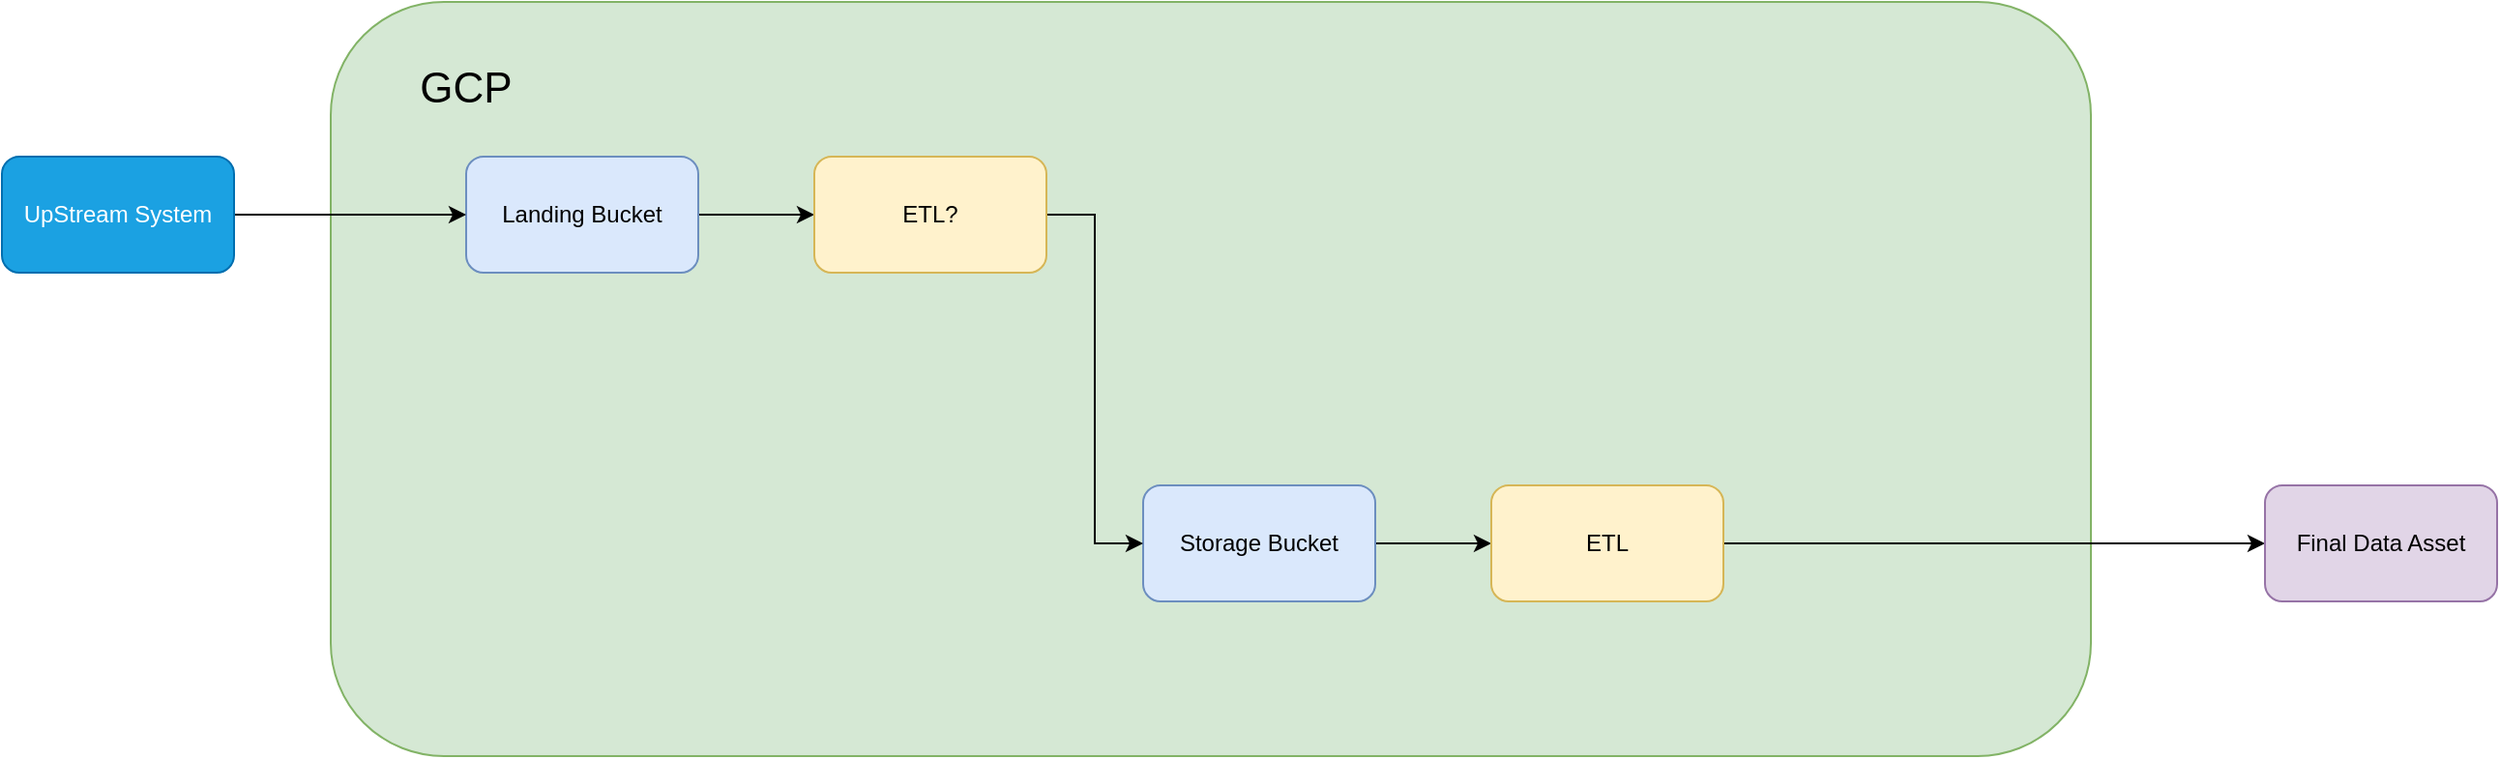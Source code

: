 <mxfile version="24.0.4" type="github">
  <diagram name="第 1 页" id="tsNokWFcRfGmPQ9r7uVr">
    <mxGraphModel dx="1761" dy="1848" grid="1" gridSize="10" guides="1" tooltips="1" connect="1" arrows="1" fold="1" page="1" pageScale="1" pageWidth="1920" pageHeight="1200" math="0" shadow="0">
      <root>
        <mxCell id="0" />
        <mxCell id="1" parent="0" />
        <mxCell id="b2zcIq6ssJOiFJ0WODJw-2" value="" style="rounded=1;whiteSpace=wrap;html=1;fillColor=#d5e8d4;strokeColor=#82b366;" vertex="1" parent="1">
          <mxGeometry x="230" y="120" width="910" height="390" as="geometry" />
        </mxCell>
        <mxCell id="b2zcIq6ssJOiFJ0WODJw-6" style="edgeStyle=orthogonalEdgeStyle;rounded=0;orthogonalLoop=1;jettySize=auto;html=1;entryX=0;entryY=0.5;entryDx=0;entryDy=0;" edge="1" parent="1" source="b2zcIq6ssJOiFJ0WODJw-1" target="b2zcIq6ssJOiFJ0WODJw-5">
          <mxGeometry relative="1" as="geometry" />
        </mxCell>
        <mxCell id="b2zcIq6ssJOiFJ0WODJw-1" value="Landing Bucket" style="rounded=1;whiteSpace=wrap;html=1;fillColor=#dae8fc;strokeColor=#6c8ebf;" vertex="1" parent="1">
          <mxGeometry x="300" y="200" width="120" height="60" as="geometry" />
        </mxCell>
        <mxCell id="b2zcIq6ssJOiFJ0WODJw-10" style="edgeStyle=orthogonalEdgeStyle;rounded=0;orthogonalLoop=1;jettySize=auto;html=1;" edge="1" parent="1" source="b2zcIq6ssJOiFJ0WODJw-3" target="b2zcIq6ssJOiFJ0WODJw-8">
          <mxGeometry relative="1" as="geometry" />
        </mxCell>
        <mxCell id="b2zcIq6ssJOiFJ0WODJw-3" value="Storage Bucket" style="rounded=1;whiteSpace=wrap;html=1;fillColor=#dae8fc;strokeColor=#6c8ebf;" vertex="1" parent="1">
          <mxGeometry x="650" y="370" width="120" height="60" as="geometry" />
        </mxCell>
        <mxCell id="b2zcIq6ssJOiFJ0WODJw-7" style="edgeStyle=orthogonalEdgeStyle;rounded=0;orthogonalLoop=1;jettySize=auto;html=1;entryX=0;entryY=0.5;entryDx=0;entryDy=0;" edge="1" parent="1" source="b2zcIq6ssJOiFJ0WODJw-5" target="b2zcIq6ssJOiFJ0WODJw-3">
          <mxGeometry relative="1" as="geometry" />
        </mxCell>
        <mxCell id="b2zcIq6ssJOiFJ0WODJw-5" value="ETL?" style="rounded=1;whiteSpace=wrap;html=1;fillColor=#fff2cc;strokeColor=#d6b656;" vertex="1" parent="1">
          <mxGeometry x="480" y="200" width="120" height="60" as="geometry" />
        </mxCell>
        <mxCell id="b2zcIq6ssJOiFJ0WODJw-11" style="edgeStyle=orthogonalEdgeStyle;rounded=0;orthogonalLoop=1;jettySize=auto;html=1;" edge="1" parent="1" source="b2zcIq6ssJOiFJ0WODJw-8">
          <mxGeometry relative="1" as="geometry">
            <mxPoint x="1230" y="400" as="targetPoint" />
          </mxGeometry>
        </mxCell>
        <mxCell id="b2zcIq6ssJOiFJ0WODJw-8" value="ETL" style="rounded=1;whiteSpace=wrap;html=1;fillColor=#fff2cc;strokeColor=#d6b656;" vertex="1" parent="1">
          <mxGeometry x="830" y="370" width="120" height="60" as="geometry" />
        </mxCell>
        <mxCell id="b2zcIq6ssJOiFJ0WODJw-12" value="Final Data Asset" style="rounded=1;whiteSpace=wrap;html=1;fillColor=#e1d5e7;strokeColor=#9673a6;" vertex="1" parent="1">
          <mxGeometry x="1230" y="370" width="120" height="60" as="geometry" />
        </mxCell>
        <mxCell id="b2zcIq6ssJOiFJ0WODJw-14" style="edgeStyle=orthogonalEdgeStyle;rounded=0;orthogonalLoop=1;jettySize=auto;html=1;entryX=0;entryY=0.5;entryDx=0;entryDy=0;" edge="1" parent="1" source="b2zcIq6ssJOiFJ0WODJw-13" target="b2zcIq6ssJOiFJ0WODJw-1">
          <mxGeometry relative="1" as="geometry" />
        </mxCell>
        <mxCell id="b2zcIq6ssJOiFJ0WODJw-13" value="UpStream System" style="rounded=1;whiteSpace=wrap;html=1;fillColor=#1ba1e2;strokeColor=#006EAF;fontColor=#ffffff;" vertex="1" parent="1">
          <mxGeometry x="60" y="200" width="120" height="60" as="geometry" />
        </mxCell>
        <mxCell id="b2zcIq6ssJOiFJ0WODJw-15" value="GCP" style="text;strokeColor=none;align=center;fillColor=none;html=1;verticalAlign=middle;whiteSpace=wrap;rounded=0;fontSize=22;" vertex="1" parent="1">
          <mxGeometry x="270" y="150" width="60" height="30" as="geometry" />
        </mxCell>
      </root>
    </mxGraphModel>
  </diagram>
</mxfile>
